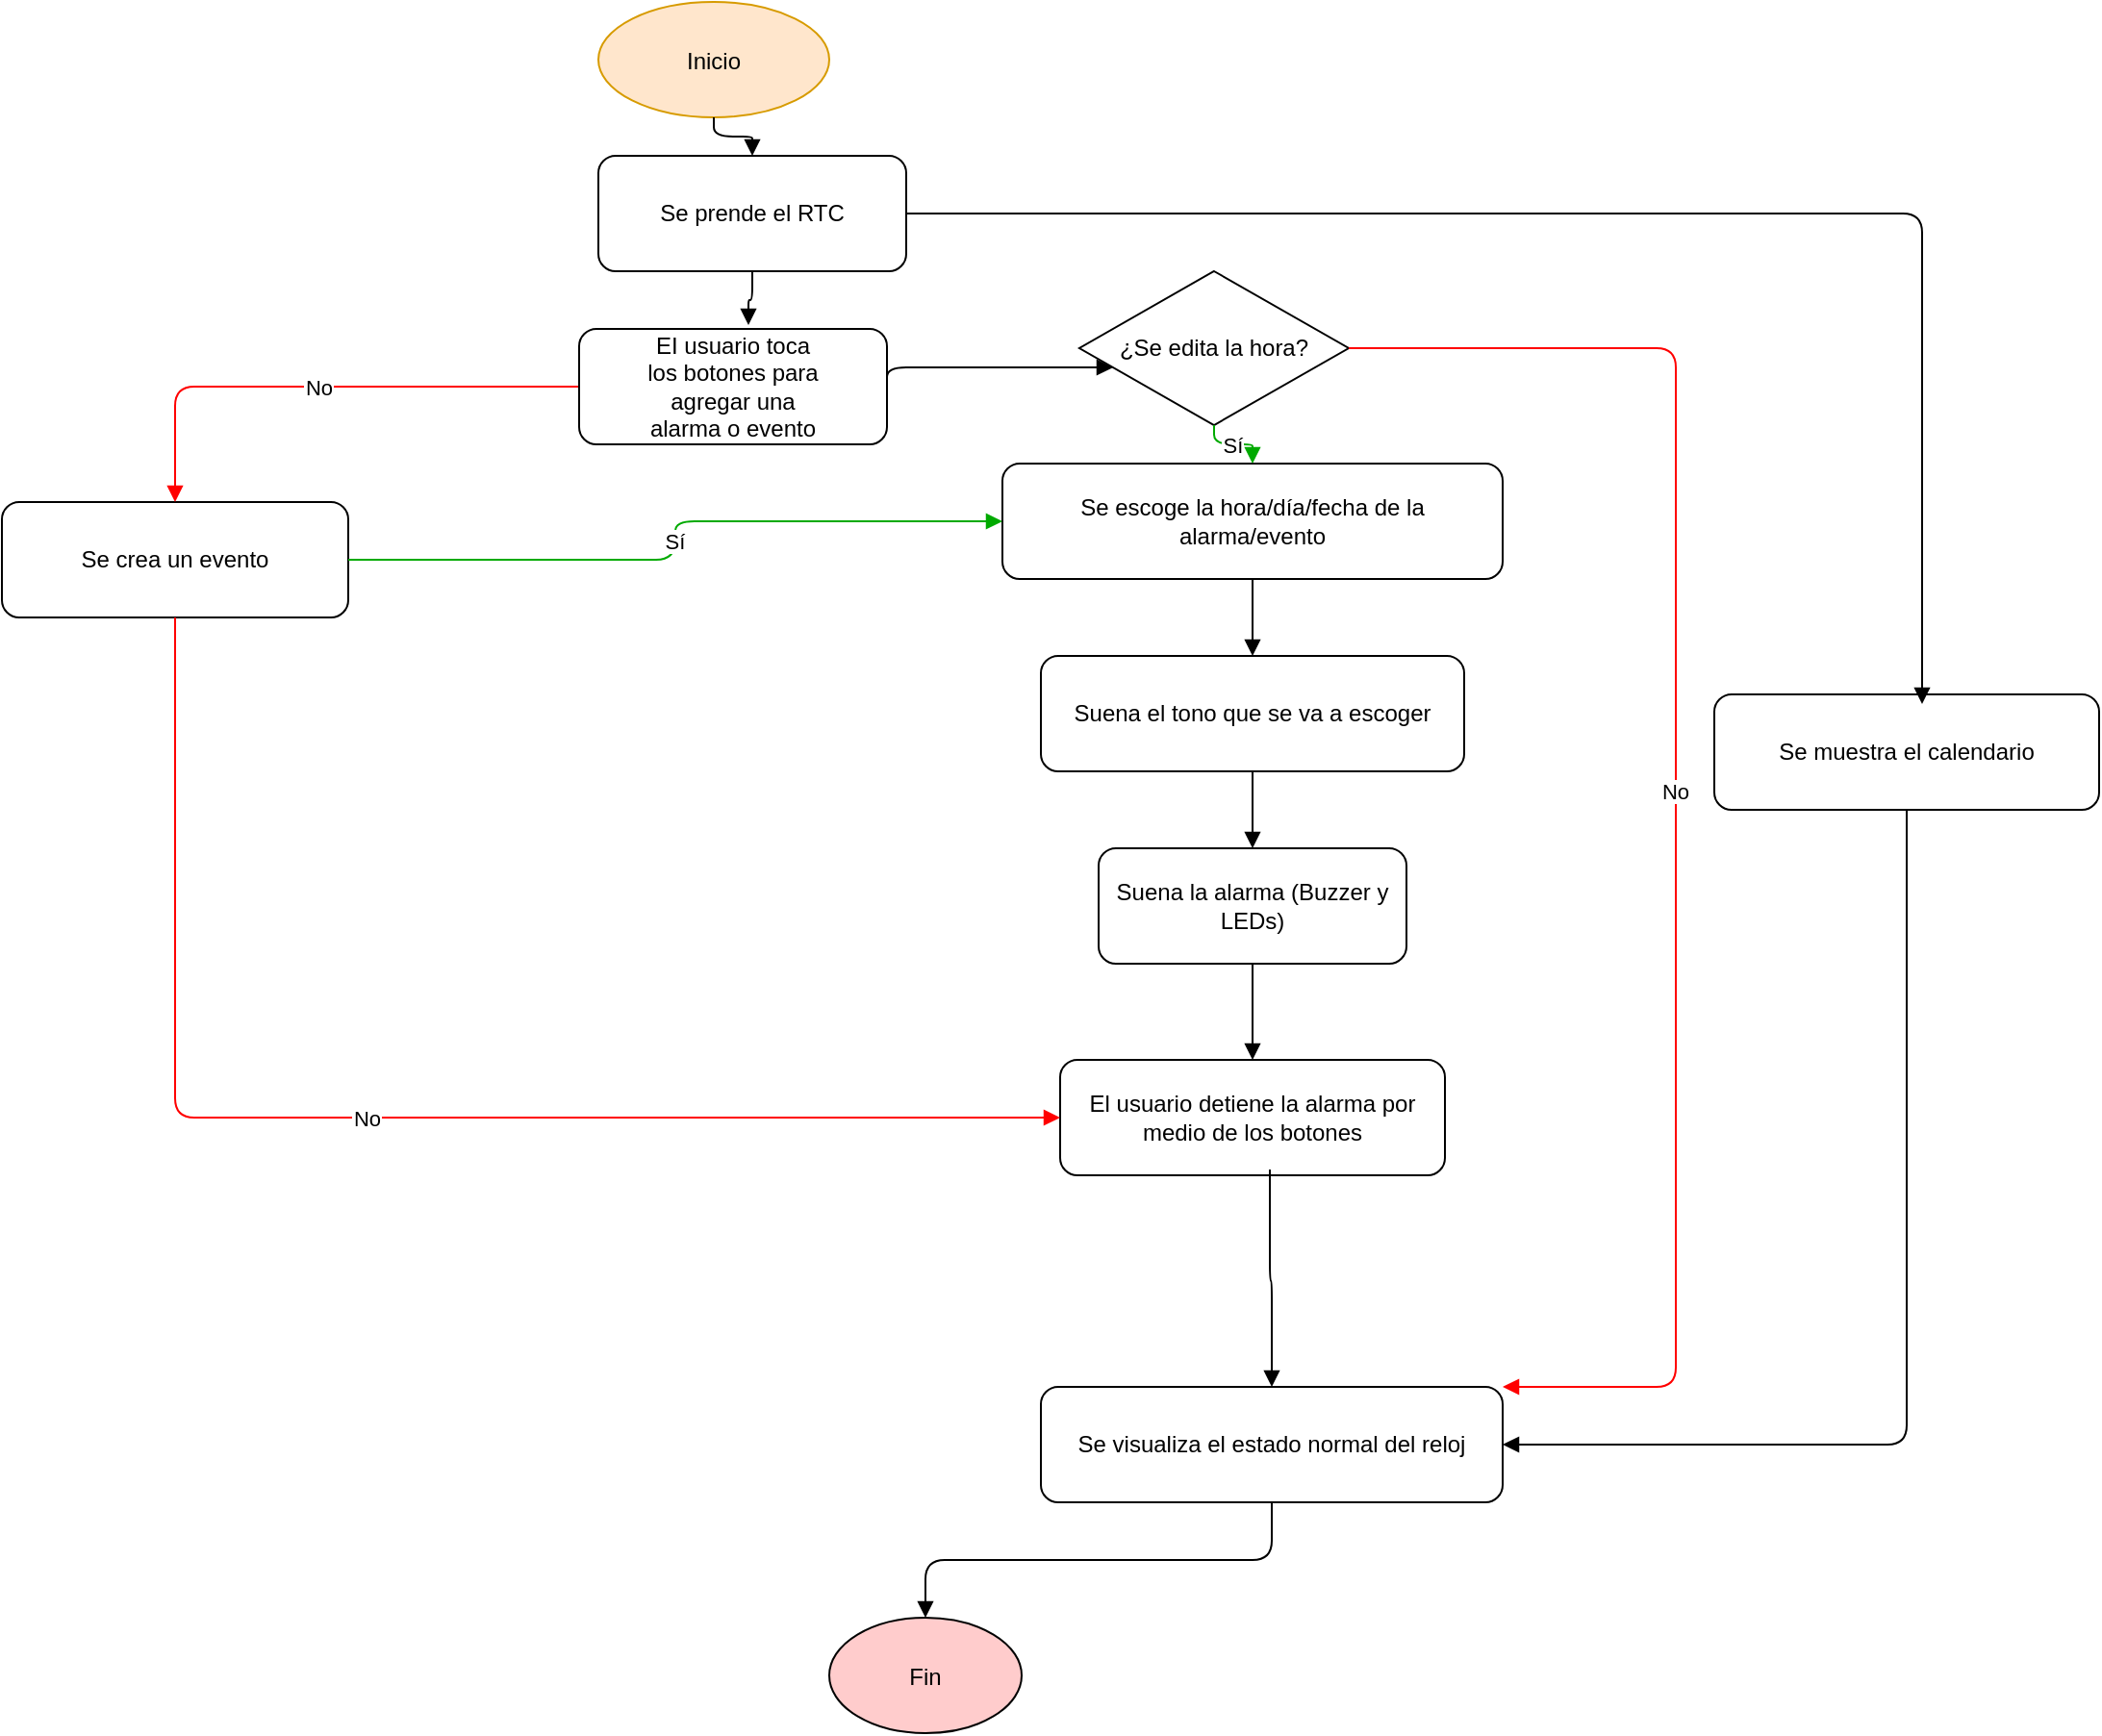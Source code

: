 <mxfile version="26.2.12">
  <diagram name="Diagrama Reloj" id="DiagramaReloj1">
    <mxGraphModel dx="1428" dy="777" grid="1" gridSize="10" guides="1" tooltips="1" connect="1" arrows="1" fold="1" page="1" pageScale="1" pageWidth="827" pageHeight="1169" math="0" shadow="0">
      <root>
        <mxCell id="0" />
        <mxCell id="1" parent="0" />
        <mxCell id="inicio" value="Inicio" style="ellipse;fillColor=#ffe6cc;strokeColor=#d79b00;" parent="1" vertex="1">
          <mxGeometry x="400" y="20" width="120" height="60" as="geometry" />
        </mxCell>
        <mxCell id="rtc" value="Se prende el RTC" style="rounded=1;whiteSpace=wrap;html=1;" parent="1" vertex="1">
          <mxGeometry x="400" y="100" width="160" height="60" as="geometry" />
        </mxCell>
        <mxCell id="editaHora" value="¿Se edita la hora?" style="rhombus;whiteSpace=wrap;html=1;" parent="1" vertex="1">
          <mxGeometry x="650" y="160" width="140" height="80" as="geometry" />
        </mxCell>
        <mxCell id="estadoNormal1" value="&lt;div&gt;Se crea un&amp;nbsp;&lt;span style=&quot;background-color: transparent; color: light-dark(rgb(0, 0, 0), rgb(255, 255, 255));&quot;&gt;evento&lt;/span&gt;&lt;/div&gt;" style="rounded=1;whiteSpace=wrap;html=1;" parent="1" vertex="1">
          <mxGeometry x="90" y="280" width="180" height="60" as="geometry" />
        </mxCell>
        <mxCell id="escogeFecha" value="Se escoge la hora/día/fecha de la alarma/evento" style="rounded=1;whiteSpace=wrap;html=1;" parent="1" vertex="1">
          <mxGeometry x="610" y="260" width="260" height="60" as="geometry" />
        </mxCell>
        <mxCell id="tono" value="Suena el tono que se va a escoger" style="rounded=1;whiteSpace=wrap;html=1;" parent="1" vertex="1">
          <mxGeometry x="630" y="360" width="220" height="60" as="geometry" />
        </mxCell>
        <mxCell id="evento" value="Suena la alarma (Buzzer y LEDs)" style="rounded=1;whiteSpace=wrap;html=1;" parent="1" vertex="1">
          <mxGeometry x="660" y="460" width="160" height="60" as="geometry" />
        </mxCell>
        <mxCell id="calendario" value="El usuario detiene la alarma por medio de los botones" style="rounded=1;whiteSpace=wrap;html=1;" parent="1" vertex="1">
          <mxGeometry x="640" y="570" width="200" height="60" as="geometry" />
        </mxCell>
        <mxCell id="estadoNormal2" value="Se visualiza el estado normal del reloj" style="rounded=1;whiteSpace=wrap;html=1;" parent="1" vertex="1">
          <mxGeometry x="630" y="740" width="240" height="60" as="geometry" />
        </mxCell>
        <mxCell id="fin" value="Fin" style="ellipse;fillColor=#FFCCCC;" parent="1" vertex="1">
          <mxGeometry x="520" y="860" width="100" height="60" as="geometry" />
        </mxCell>
        <mxCell id="e1" style="edgeStyle=orthogonalEdgeStyle;endArrow=block;" parent="1" source="inicio" target="rtc" edge="1">
          <mxGeometry relative="1" as="geometry" />
        </mxCell>
        <mxCell id="e2" style="edgeStyle=orthogonalEdgeStyle;endArrow=block;exitX=1;exitY=0.5;exitDx=0;exitDy=0;" parent="1" source="E0BA6fuWJMPzgEGbYWex-3" target="editaHora" edge="1">
          <mxGeometry relative="1" as="geometry">
            <Array as="points">
              <mxPoint x="550" y="210" />
            </Array>
          </mxGeometry>
        </mxCell>
        <mxCell id="e3" value="No" style="edgeStyle=orthogonalEdgeStyle;endArrow=block;strokeColor=#FF0000;exitX=0;exitY=0.5;exitDx=0;exitDy=0;" parent="1" source="E0BA6fuWJMPzgEGbYWex-3" target="estadoNormal1" edge="1">
          <mxGeometry relative="1" as="geometry">
            <mxPoint x="370" y="180" as="sourcePoint" />
          </mxGeometry>
        </mxCell>
        <mxCell id="e4" value="Sí" style="edgeStyle=orthogonalEdgeStyle;endArrow=block;strokeColor=#00AA00;" parent="1" source="editaHora" target="escogeFecha" edge="1">
          <mxGeometry relative="1" as="geometry" />
        </mxCell>
        <mxCell id="e5" style="edgeStyle=orthogonalEdgeStyle;endArrow=block;" parent="1" source="escogeFecha" target="tono" edge="1">
          <mxGeometry relative="1" as="geometry" />
        </mxCell>
        <mxCell id="e6" style="edgeStyle=orthogonalEdgeStyle;endArrow=block;" parent="1" source="tono" target="evento" edge="1">
          <mxGeometry relative="1" as="geometry" />
        </mxCell>
        <mxCell id="e7" style="edgeStyle=orthogonalEdgeStyle;endArrow=block;" parent="1" source="evento" target="calendario" edge="1">
          <mxGeometry relative="1" as="geometry" />
        </mxCell>
        <mxCell id="e10" style="edgeStyle=orthogonalEdgeStyle;endArrow=block;exitX=0.545;exitY=0.95;exitDx=0;exitDy=0;exitPerimeter=0;entryX=0.5;entryY=0;entryDx=0;entryDy=0;" parent="1" source="calendario" target="estadoNormal2" edge="1">
          <mxGeometry relative="1" as="geometry">
            <mxPoint x="770" y="720" as="sourcePoint" />
            <mxPoint x="750" y="740" as="targetPoint" />
          </mxGeometry>
        </mxCell>
        <mxCell id="e12" style="edgeStyle=orthogonalEdgeStyle;endArrow=block;exitX=0.5;exitY=1;exitDx=0;exitDy=0;" parent="1" source="estadoNormal2" target="fin" edge="1">
          <mxGeometry relative="1" as="geometry" />
        </mxCell>
        <mxCell id="E0BA6fuWJMPzgEGbYWex-2" value="Se muestra el calendario" style="rounded=1;whiteSpace=wrap;html=1;" vertex="1" parent="1">
          <mxGeometry x="980" y="380" width="200" height="60" as="geometry" />
        </mxCell>
        <mxCell id="E0BA6fuWJMPzgEGbYWex-3" value="&lt;div&gt;EI usuario toca&lt;/div&gt;&lt;div&gt;los botones para&lt;/div&gt;&lt;div&gt;agregar una&lt;/div&gt;&lt;div&gt;alarma o evento&lt;/div&gt;" style="rounded=1;whiteSpace=wrap;html=1;" vertex="1" parent="1">
          <mxGeometry x="390" y="190" width="160" height="60" as="geometry" />
        </mxCell>
        <mxCell id="E0BA6fuWJMPzgEGbYWex-4" value="No" style="edgeStyle=orthogonalEdgeStyle;endArrow=block;strokeColor=#FF0000;exitX=0.5;exitY=1;exitDx=0;exitDy=0;entryX=0;entryY=0.5;entryDx=0;entryDy=0;" edge="1" parent="1" source="estadoNormal1" target="calendario">
          <mxGeometry relative="1" as="geometry">
            <mxPoint x="310" y="440" as="sourcePoint" />
            <mxPoint x="100" y="500" as="targetPoint" />
            <Array as="points">
              <mxPoint x="180" y="600" />
            </Array>
          </mxGeometry>
        </mxCell>
        <mxCell id="E0BA6fuWJMPzgEGbYWex-6" value="Sí" style="edgeStyle=orthogonalEdgeStyle;endArrow=block;strokeColor=#00AA00;exitX=1;exitY=0.5;exitDx=0;exitDy=0;entryX=0;entryY=0.5;entryDx=0;entryDy=0;" edge="1" parent="1" source="estadoNormal1" target="escogeFecha">
          <mxGeometry relative="1" as="geometry">
            <mxPoint x="440" y="310" as="sourcePoint" />
            <mxPoint x="460" y="330" as="targetPoint" />
          </mxGeometry>
        </mxCell>
        <mxCell id="E0BA6fuWJMPzgEGbYWex-8" style="edgeStyle=orthogonalEdgeStyle;endArrow=block;exitX=0.5;exitY=1;exitDx=0;exitDy=0;entryX=0.55;entryY=-0.033;entryDx=0;entryDy=0;entryPerimeter=0;" edge="1" parent="1" source="rtc" target="E0BA6fuWJMPzgEGbYWex-3">
          <mxGeometry relative="1" as="geometry">
            <mxPoint x="480" y="170" as="sourcePoint" />
            <mxPoint x="500" y="190" as="targetPoint" />
          </mxGeometry>
        </mxCell>
        <mxCell id="E0BA6fuWJMPzgEGbYWex-10" style="edgeStyle=orthogonalEdgeStyle;endArrow=block;exitX=1;exitY=0.5;exitDx=0;exitDy=0;entryX=0.54;entryY=0.083;entryDx=0;entryDy=0;entryPerimeter=0;" edge="1" parent="1" source="rtc" target="E0BA6fuWJMPzgEGbYWex-2">
          <mxGeometry relative="1" as="geometry">
            <mxPoint x="650" y="100" as="sourcePoint" />
            <mxPoint x="670" y="120" as="targetPoint" />
          </mxGeometry>
        </mxCell>
        <mxCell id="E0BA6fuWJMPzgEGbYWex-11" style="edgeStyle=orthogonalEdgeStyle;endArrow=block;exitX=0.5;exitY=1;exitDx=0;exitDy=0;entryX=1;entryY=0.5;entryDx=0;entryDy=0;" edge="1" parent="1" source="E0BA6fuWJMPzgEGbYWex-2" target="estadoNormal2">
          <mxGeometry relative="1" as="geometry">
            <mxPoint x="1010" y="570" as="sourcePoint" />
            <mxPoint x="1030" y="590" as="targetPoint" />
          </mxGeometry>
        </mxCell>
        <mxCell id="E0BA6fuWJMPzgEGbYWex-13" value="No" style="edgeStyle=orthogonalEdgeStyle;endArrow=block;strokeColor=#FF0000;exitX=1;exitY=0.5;exitDx=0;exitDy=0;entryX=1;entryY=0;entryDx=0;entryDy=0;" edge="1" parent="1" source="editaHora" target="estadoNormal2">
          <mxGeometry relative="1" as="geometry">
            <mxPoint x="960" y="270" as="sourcePoint" />
            <mxPoint x="1420" y="530" as="targetPoint" />
            <Array as="points">
              <mxPoint x="960" y="200" />
              <mxPoint x="960" y="740" />
            </Array>
          </mxGeometry>
        </mxCell>
      </root>
    </mxGraphModel>
  </diagram>
</mxfile>
